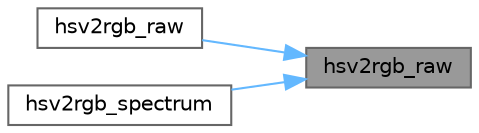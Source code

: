 digraph "hsv2rgb_raw"
{
 // INTERACTIVE_SVG=YES
 // LATEX_PDF_SIZE
  bgcolor="transparent";
  edge [fontname=Helvetica,fontsize=10,labelfontname=Helvetica,labelfontsize=10];
  node [fontname=Helvetica,fontsize=10,shape=box,height=0.2,width=0.4];
  rankdir="RL";
  Node1 [id="Node000001",label="hsv2rgb_raw",height=0.2,width=0.4,color="gray40", fillcolor="grey60", style="filled", fontcolor="black",tooltip=" "];
  Node1 -> Node2 [id="edge1_Node000001_Node000002",dir="back",color="steelblue1",style="solid",tooltip=" "];
  Node2 [id="Node000002",label="hsv2rgb_raw",height=0.2,width=0.4,color="grey40", fillcolor="white", style="filled",URL="$df/d9d/hsv2rgb_8cpp_a5ca233d1f5f70b5efdabc405f9bcf8ec.html#a5ca233d1f5f70b5efdabc405f9bcf8ec",tooltip=" "];
  Node1 -> Node3 [id="edge2_Node000001_Node000003",dir="back",color="steelblue1",style="solid",tooltip=" "];
  Node3 [id="Node000003",label="hsv2rgb_spectrum",height=0.2,width=0.4,color="grey40", fillcolor="white", style="filled",URL="$df/d9d/hsv2rgb_8cpp_a2534105b6d4487d9efa09cdb99876b2f.html#a2534105b6d4487d9efa09cdb99876b2f",tooltip=" "];
}

